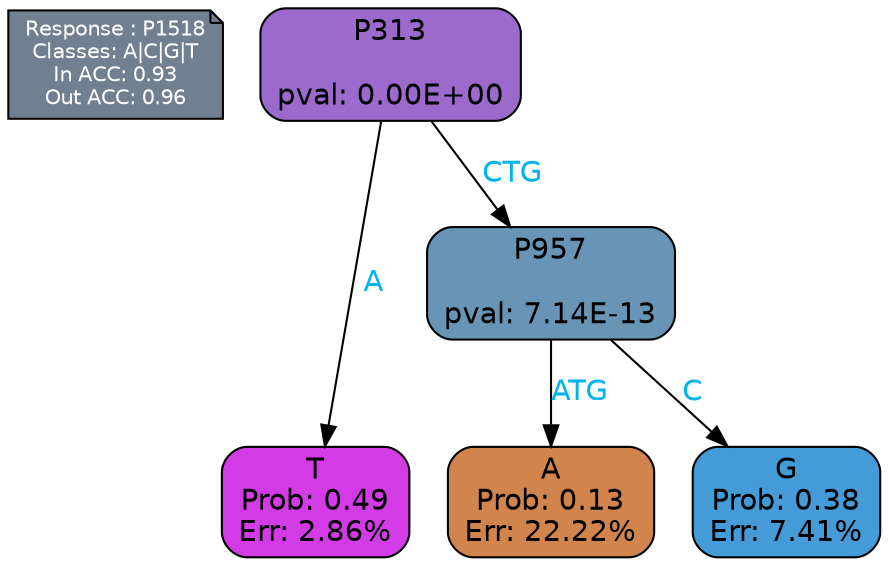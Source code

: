 digraph Tree {
node [shape=box, style="filled, rounded", color="black", fontname=helvetica] ;
graph [ranksep=equally, splines=polylines, bgcolor=transparent, dpi=600] ;
edge [fontname=helvetica] ;
LEGEND [label="Response : P1518
Classes: A|C|G|T
In ACC: 0.93
Out ACC: 0.96
",shape=note,align=left,style=filled,fillcolor="slategray",fontcolor="white",fontsize=10];1 [label="P313

pval: 0.00E+00", fillcolor="#9c69cc"] ;
2 [label="T
Prob: 0.49
Err: 2.86%", fillcolor="#d23be5"] ;
3 [label="P957

pval: 7.14E-13", fillcolor="#6895b5"] ;
4 [label="A
Prob: 0.13
Err: 22.22%", fillcolor="#d1844c"] ;
5 [label="G
Prob: 0.38
Err: 7.41%", fillcolor="#459ad8"] ;
1 -> 2 [label="A",fontcolor=deepskyblue2] ;
1 -> 3 [label="CTG",fontcolor=deepskyblue2] ;
3 -> 4 [label="ATG",fontcolor=deepskyblue2] ;
3 -> 5 [label="C",fontcolor=deepskyblue2] ;
{rank = same; 2;4;5;}{rank = same; LEGEND;1;}}
